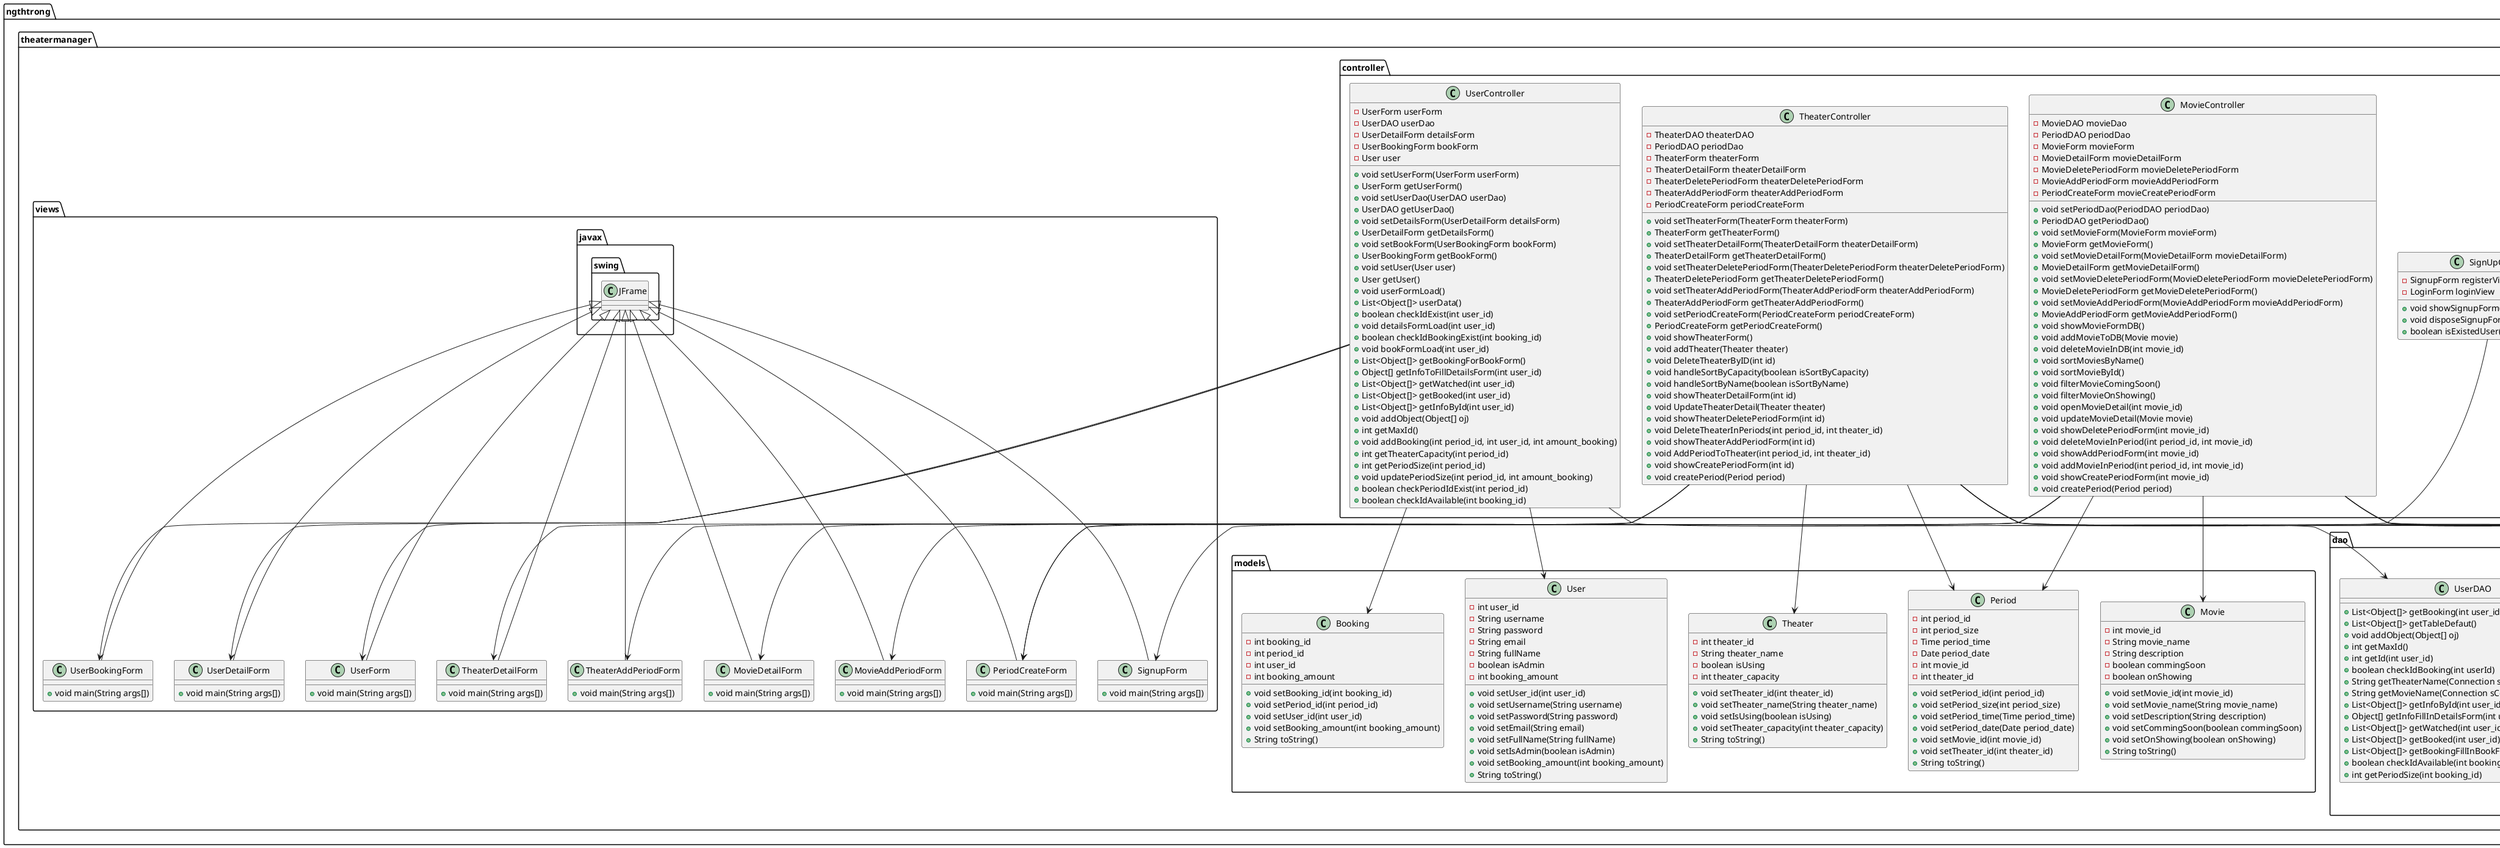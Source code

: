 @startuml

package ngthtrong.theatermanager.models {
    class Movie {
        -int movie_id
        -String movie_name
        -String description
        -boolean commingSoon
        -boolean onShowing
        +void setMovie_id(int movie_id)
        +void setMovie_name(String movie_name)
        +void setDescription(String description)
        +void setCommingSoon(boolean commingSoon)
        +void setOnShowing(boolean onShowing)
        +String toString()
    }

    class Period {
        -int period_id
        -int period_size
        -Time period_time
        -Date period_date
        -int movie_id
        -int theater_id
        +void setPeriod_id(int period_id)
        +void setPeriod_size(int period_size)
        +void setPeriod_time(Time period_time)
        +void setPeriod_date(Date period_date)
        +void setMovie_id(int movie_id)
        +void setTheater_id(int theater_id)
        +String toString()
    }

    class Theater {
        -int theater_id
        -String theater_name
        -boolean isUsing
        -int theater_capacity
        +void setTheater_id(int theater_id)
        +void setTheater_name(String theater_name)
        +void setIsUsing(boolean isUsing)
        +void setTheater_capacity(int theater_capacity)
        +String toString()
    }

    class User {
        -int user_id
        -String username
        -String password
        -String email
        -String fullName
        -boolean isAdmin
        -int booking_amount
        +void setUser_id(int user_id)
        +void setUsername(String username)
        +void setPassword(String password)
        +void setEmail(String email)
        +void setFullName(String fullName)
        +void setIsAdmin(boolean isAdmin)
        +void setBooking_amount(int booking_amount)
        +String toString()
    }

    class Booking {
        -int booking_id
        -int period_id
        -int user_id
        -int booking_amount
        +void setBooking_id(int booking_id)
        +void setPeriod_id(int period_id)
        +void setUser_id(int user_id)
        +void setBooking_amount(int booking_amount)
        +String toString()
    }
}

package ngthtrong.theatermanager.controller {
    class MovieController {
        -MovieDAO movieDao
        -PeriodDAO periodDao
        -MovieForm movieForm
        -MovieDetailForm movieDetailForm
        -MovieDeletePeriodForm movieDeletePeriodForm
        -MovieAddPeriodForm movieAddPeriodForm
        -PeriodCreateForm movieCreatePeriodForm
        +void setPeriodDao(PeriodDAO periodDao)
        +PeriodDAO getPeriodDao()
        +void setMovieForm(MovieForm movieForm)
        +MovieForm getMovieForm()
        +void setMovieDetailForm(MovieDetailForm movieDetailForm)
        +MovieDetailForm getMovieDetailForm()
        +void setMovieDeletePeriodForm(MovieDeletePeriodForm movieDeletePeriodForm)
        +MovieDeletePeriodForm getMovieDeletePeriodForm()
        +void setMovieAddPeriodForm(MovieAddPeriodForm movieAddPeriodForm)
        +MovieAddPeriodForm getMovieAddPeriodForm()
        +void showMovieFormDB()
        +void addMovieToDB(Movie movie)
        +void deleteMovieInDB(int movie_id)
        +void sortMoviesByName()
        +void sortMovieById()
        +void filterMovieComingSoon()
        +void filterMovieOnShowing()
        +void openMovieDetail(int movie_id)
        +void updateMovieDetail(Movie movie)
        +void showDeletePeriodForm(int movie_id)
        +void deleteMovieInPeriod(int period_id, int movie_id)
        +void showAddPeriodForm(int movie_id)
        +void addMovieInPeriod(int period_id, int movie_id)
        +void showCreatePeriodForm(int movie_id)
        +void createPeriod(Period period)
    }

    class TheaterController {
        -TheaterDAO theaterDAO
        -PeriodDAO periodDao
        -TheaterForm theaterForm
        -TheaterDetailForm theaterDetailForm
        -TheaterDeletePeriodForm theaterDeletePeriodForm
        -TheaterAddPeriodForm theaterAddPeriodForm
        -PeriodCreateForm periodCreateForm
        +void setTheaterForm(TheaterForm theaterForm)
        +TheaterForm getTheaterForm()
        +void setTheaterDetailForm(TheaterDetailForm theaterDetailForm)
        +TheaterDetailForm getTheaterDetailForm()
        +void setTheaterDeletePeriodForm(TheaterDeletePeriodForm theaterDeletePeriodForm)
        +TheaterDeletePeriodForm getTheaterDeletePeriodForm()
        +void setTheaterAddPeriodForm(TheaterAddPeriodForm theaterAddPeriodForm)
        +TheaterAddPeriodForm getTheaterAddPeriodForm()
        +void setPeriodCreateForm(PeriodCreateForm periodCreateForm)
        +PeriodCreateForm getPeriodCreateForm()
        +void showTheaterForm()
        +void addTheater(Theater theater)
        +void DeleteTheaterByID(int id)
        +void handleSortByCapacity(boolean isSortByCapacity)
        +void handleSortByName(boolean isSortByName)
        +void showTheaterDetailForm(int id)
        +void UpdateTheaterDetail(Theater theater)
        +void showTheaterDeletePeriodForm(int id)
        +void DeleteTheaterInPeriods(int period_id, int theater_id)
        +void showTheaterAddPeriodForm(int id)
        +void AddPeriodToTheater(int period_id, int theater_id)
        +void showCreatePeriodForm(int id)
        +void createPeriod(Period period)
    }

    class UserController {
        -UserForm userForm
        -UserDAO userDao
        -UserDetailForm detailsForm
        -UserBookingForm bookForm
        -User user
        +void setUserForm(UserForm userForm)
        +UserForm getUserForm()
        +void setUserDao(UserDAO userDao)
        +UserDAO getUserDao()
        +void setDetailsForm(UserDetailForm detailsForm)
        +UserDetailForm getDetailsForm()
        +void setBookForm(UserBookingForm bookForm)
        +UserBookingForm getBookForm()
        +void setUser(User user)
        +User getUser()
        +void userFormLoad()
        +List<Object[]> userData()
        +boolean checkIdExist(int user_id)
        +void detailsFormLoad(int user_id)
        +boolean checkIdBookingExist(int booking_id)
        +void bookFormLoad(int user_id)
        +List<Object[]> getBookingForBookForm()
        +Object[] getInfoToFillDetailsForm(int user_id)
        +List<Object[]> getWatched(int user_id)
        +List<Object[]> getBooked(int user_id)
        +List<Object[]> getInfoById(int user_id)
        +void addObject(Object[] oj)
        +int getMaxId()
        +void addBooking(int period_id, int user_id, int amount_booking)
        +int getTheaterCapacity(int period_id)
        +int getPeriodSize(int period_id)
        +void updatePeriodSize(int period_id, int amount_booking)
        +boolean checkPeriodIdExist(int period_id)
        +boolean checkIdAvailable(int booking_id)
    }

    class SignUpController {
        -SignupForm registerView
        -LoginForm loginView
        +void showSignupForm()
        +void disposeSignupForm()
        +boolean isExistedUser(String tenDangNhap)
    }
}

package ngthtrong.theatermanager.dao {
    class MovieDAO {
        -int GetMaxId()
        +boolean MovieIdExist(int id)
        +List<Movie> GetAllMovie()
        +Movie GetMovieByID(int id)
        +void AddMovie(Movie movie)
        +void DeleteMovie(int id)
        +void UpdateMovie(Movie movie)
        +String GetMovieNameById(int id)
        +void SetMovieOnShowing(int id, boolean onShowing)
        +void SetComingSoon(int id, boolean commingSoon)
        +void SortMoviesByName()
        +List<Movie> GetMovieComingSoon()
        +List<Movie> GetMovieOnShowing()
    }

    class PeriodDAO {
        +int GetMaxPeriodId()
        +List<Period> GetAllPeriod()
        +List<Period> GetPeriodByTheaterID(int id)
        +List<Period> getPeriodByMovie(int movie_id)
        +void AddPeriod(Period period)
        +void DeleteMovieInPeriod(int period_id)
        +void DeleteTheaterInPeriods(int period_id, int theater_id)
        +void AddMovieInPeriod(int period_id, int movie_id)
        +void AddTheaterToPeriod(int period_id, int theater_id)
        +boolean ExistPeriodId(int period_id)
        +boolean PeriodMovieIdIsNull(int period_id)
        +boolean PeriodTheaterIsNull(int period_id)
        +boolean ExistPeriodByMovieId(int movie_id)
        +boolean ExistTheaterInPeriods(int theater_id)
        +boolean ExistPeriodInMovieId(int period_id, int movie_id)
        +boolean ExistPeriodInTheater(int period_id, int theater_id)
        +boolean ExistPeriodInfo(Period period)
        +int GetSize(int period_id)
        +void DeleteAllPeriodsIsPassed()
    }

    class TheaterDAO {
        +boolean TheaterIdExist(int id)
        +int GetMaxTheaterId()
        +String GetTheaterNameById(int id)
        +List<Theater> GetAllTheater()
        +void UpdateTheater(Theater theater)
        +List<Theater> GetAllTheaterIsUsing()
        +Theater GetTheaterByID(int id)
        +void AddTheater(Theater theater)
        +void DeleteTheaterByID(int id)
        +boolean getIsUsingByID(int id)
        +void SortByCapacity()
        +void SortByName()
        +void SetIsUsing(int id, boolean isUsing)
    }

    class UserDAO {
        +List<Object[]> getBooking(int user_id)
        +List<Object[]> getTableDefaut()
        +void addObject(Object[] oj)
        +int getMaxId()
        +int getId(int user_id)
        +boolean checkIdBooking(int userId)
        +String getTheaterName(Connection sConn, int theater_id)
        +String getMovieName(Connection sConn, int movie_id)
        +List<Object[]> getInfoById(int user_id)
        +Object[] getInfoFillInDetailsForm(int user_id)
        +List<Object[]> getWatched(int user_id)
        +List<Object[]> getBooked(int user_id)
        +List<Object[]> getBookingFillInBookForm()
        +boolean checkIdAvailable(int booking_id)
        +int getPeriodSize(int booking_id)
    }

    class LoginDAO {
        +boolean isExistUser(String username)
        +int GetMaxUserId()
        +boolean authenticateUser(String username, String password)
        +void SignupUser(User user)
    }
}

package ngthtrong.theatermanager.views {
    class MovieAddPeriodForm extends javax.swing.JFrame {
        +void main(String args[])
    }

    class MovieDetailForm extends javax.swing.JFrame {
        +void main(String args[])
    }

    class PeriodCreateForm extends javax.swing.JFrame {
        +void main(String args[])
    }

    class SignupForm extends javax.swing.JFrame {
        +void main(String args[])
    }

    class TheaterAddPeriodForm extends javax.swing.JFrame {
        +void main(String args[])
    }

    class TheaterDetailForm extends javax.swing.JFrame {
        +void main(String args[])
    }

    class UserDetailForm extends javax.swing.JFrame {
        +void main(String args[])
    }

    class UserForm extends javax.swing.JFrame {
        +void main(String args[])
    }

    class UserBookingForm extends javax.swing.JFrame {
        +void main(String args[])
    }
}

MovieController --> Movie
MovieController --> Period
MovieController --> MovieForm
MovieController --> MovieDetailForm
MovieController --> MovieDeletePeriodForm
MovieController --> MovieAddPeriodForm
MovieController --> PeriodCreateForm
MovieController --> MovieDAO
MovieController --> PeriodDAO

TheaterController --> Theater
TheaterController --> Period
TheaterController --> TheaterForm
TheaterController --> TheaterDetailForm
TheaterController --> TheaterDeletePeriodForm
TheaterController --> TheaterAddPeriodForm
TheaterController --> PeriodCreateForm
TheaterController --> PeriodDAO
TheaterController --> TheaterDAO

UserController --> User
UserController --> UserForm
UserController --> UserDetailForm
UserController --> UserBookingForm
UserController --> Booking
UserController --> UserDAO

SignUpController --> SignupForm
SignUpController --> LoginForm
SignUpController --> LoginDAO






@enduml